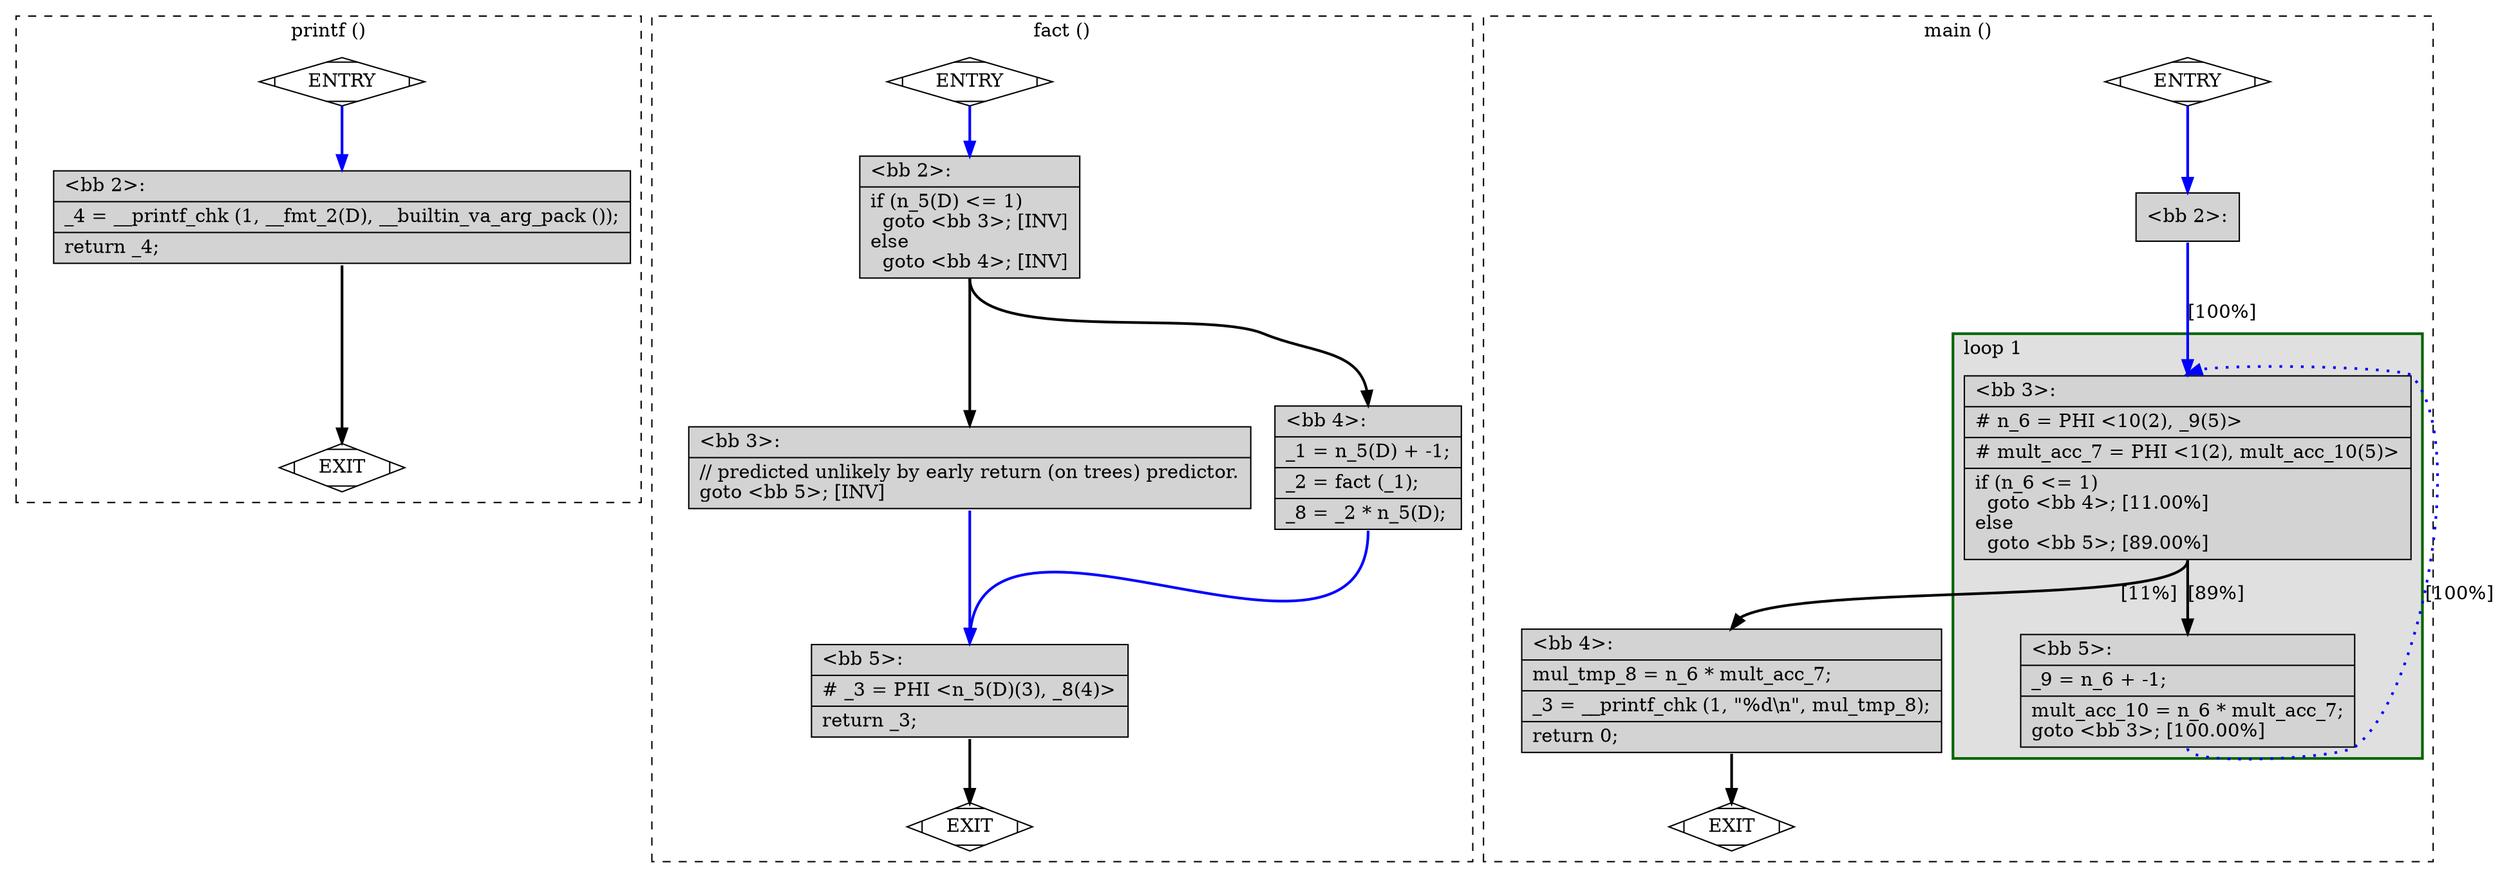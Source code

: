 digraph "fact.c.034t.ethread" {
overlap=false;
subgraph "cluster_printf" {
	style="dashed";
	color="black";
	label="printf ()";
	fn_15_basic_block_0 [shape=Mdiamond,style=filled,fillcolor=white,label="ENTRY"];

	fn_15_basic_block_1 [shape=Mdiamond,style=filled,fillcolor=white,label="EXIT"];

	fn_15_basic_block_2 [shape=record,style=filled,fillcolor=lightgrey,label="{\<bb\ 2\>:\l\
|_4\ =\ __printf_chk\ (1,\ __fmt_2(D),\ __builtin_va_arg_pack\ ());\l\
|return\ _4;\l\
}"];

	fn_15_basic_block_0:s -> fn_15_basic_block_2:n [style="solid,bold",color=blue,weight=100,constraint=true];
	fn_15_basic_block_2:s -> fn_15_basic_block_1:n [style="solid,bold",color=black,weight=10,constraint=true];
	fn_15_basic_block_0:s -> fn_15_basic_block_1:n [style="invis",constraint=true];
}
subgraph "cluster_fact" {
	style="dashed";
	color="black";
	label="fact ()";
	fn_23_basic_block_0 [shape=Mdiamond,style=filled,fillcolor=white,label="ENTRY"];

	fn_23_basic_block_1 [shape=Mdiamond,style=filled,fillcolor=white,label="EXIT"];

	fn_23_basic_block_2 [shape=record,style=filled,fillcolor=lightgrey,label="{\<bb\ 2\>:\l\
|if\ (n_5(D)\ \<=\ 1)\l\
\ \ goto\ \<bb\ 3\>;\ [INV]\l\
else\l\
\ \ goto\ \<bb\ 4\>;\ [INV]\l\
}"];

	fn_23_basic_block_3 [shape=record,style=filled,fillcolor=lightgrey,label="{\<bb\ 3\>:\l\
|//\ predicted\ unlikely\ by\ early\ return\ (on\ trees)\ predictor.\l\
goto\ \<bb\ 5\>;\ [INV]\l\
}"];

	fn_23_basic_block_4 [shape=record,style=filled,fillcolor=lightgrey,label="{\<bb\ 4\>:\l\
|_1\ =\ n_5(D)\ +\ -1;\l\
|_2\ =\ fact\ (_1);\l\
|_8\ =\ _2\ *\ n_5(D);\l\
}"];

	fn_23_basic_block_5 [shape=record,style=filled,fillcolor=lightgrey,label="{\<bb\ 5\>:\l\
|#\ _3\ =\ PHI\ \<n_5(D)(3),\ _8(4)\>\l\
|return\ _3;\l\
}"];

	fn_23_basic_block_0:s -> fn_23_basic_block_2:n [style="solid,bold",color=blue,weight=100,constraint=true];
	fn_23_basic_block_2:s -> fn_23_basic_block_3:n [style="solid,bold",color=black,weight=10,constraint=true];
	fn_23_basic_block_2:s -> fn_23_basic_block_4:n [style="solid,bold",color=black,weight=10,constraint=true];
	fn_23_basic_block_3:s -> fn_23_basic_block_5:n [style="solid,bold",color=blue,weight=100,constraint=true];
	fn_23_basic_block_4:s -> fn_23_basic_block_5:n [style="solid,bold",color=blue,weight=100,constraint=true];
	fn_23_basic_block_5:s -> fn_23_basic_block_1:n [style="solid,bold",color=black,weight=10,constraint=true];
	fn_23_basic_block_0:s -> fn_23_basic_block_1:n [style="invis",constraint=true];
}
subgraph "cluster_main" {
	style="dashed";
	color="black";
	label="main ()";
	subgraph cluster_24_1 {
	style="filled";
	color="darkgreen";
	fillcolor="grey88";
	label="loop 1";
	labeljust=l;
	penwidth=2;
	fn_24_basic_block_3 [shape=record,style=filled,fillcolor=lightgrey,label="{\<bb\ 3\>:\l\
|#\ n_6\ =\ PHI\ \<10(2),\ _9(5)\>\l\
|#\ mult_acc_7\ =\ PHI\ \<1(2),\ mult_acc_10(5)\>\l\
|if\ (n_6\ \<=\ 1)\l\
\ \ goto\ \<bb\ 4\>;\ [11.00%]\l\
else\l\
\ \ goto\ \<bb\ 5\>;\ [89.00%]\l\
}"];

	fn_24_basic_block_5 [shape=record,style=filled,fillcolor=lightgrey,label="{\<bb\ 5\>:\l\
|_9\ =\ n_6\ +\ -1;\l\
|mult_acc_10\ =\ n_6\ *\ mult_acc_7;\l\
goto\ \<bb\ 3\>;\ [100.00%]\l\
}"];

	}
	fn_24_basic_block_0 [shape=Mdiamond,style=filled,fillcolor=white,label="ENTRY"];

	fn_24_basic_block_1 [shape=Mdiamond,style=filled,fillcolor=white,label="EXIT"];

	fn_24_basic_block_2 [shape=record,style=filled,fillcolor=lightgrey,label="{\<bb\ 2\>:\l\
}"];

	fn_24_basic_block_4 [shape=record,style=filled,fillcolor=lightgrey,label="{\<bb\ 4\>:\l\
|mul_tmp_8\ =\ n_6\ *\ mult_acc_7;\l\
|_3\ =\ __printf_chk\ (1,\ \"%d\\n\",\ mul_tmp_8);\l\
|return\ 0;\l\
}"];

	fn_24_basic_block_0:s -> fn_24_basic_block_2:n [style="solid,bold",color=blue,weight=100,constraint=true];
	fn_24_basic_block_2:s -> fn_24_basic_block_3:n [style="solid,bold",color=blue,weight=100,constraint=true,label="[100%]"];
	fn_24_basic_block_3:s -> fn_24_basic_block_4:n [style="solid,bold",color=black,weight=10,constraint=true,label="[11%]"];
	fn_24_basic_block_3:s -> fn_24_basic_block_5:n [style="solid,bold",color=black,weight=10,constraint=true,label="[89%]"];
	fn_24_basic_block_4:s -> fn_24_basic_block_1:n [style="solid,bold",color=black,weight=10,constraint=true];
	fn_24_basic_block_5:s -> fn_24_basic_block_3:n [style="dotted,bold",color=blue,weight=10,constraint=false,label="[100%]"];
	fn_24_basic_block_0:s -> fn_24_basic_block_1:n [style="invis",constraint=true];
}
}
